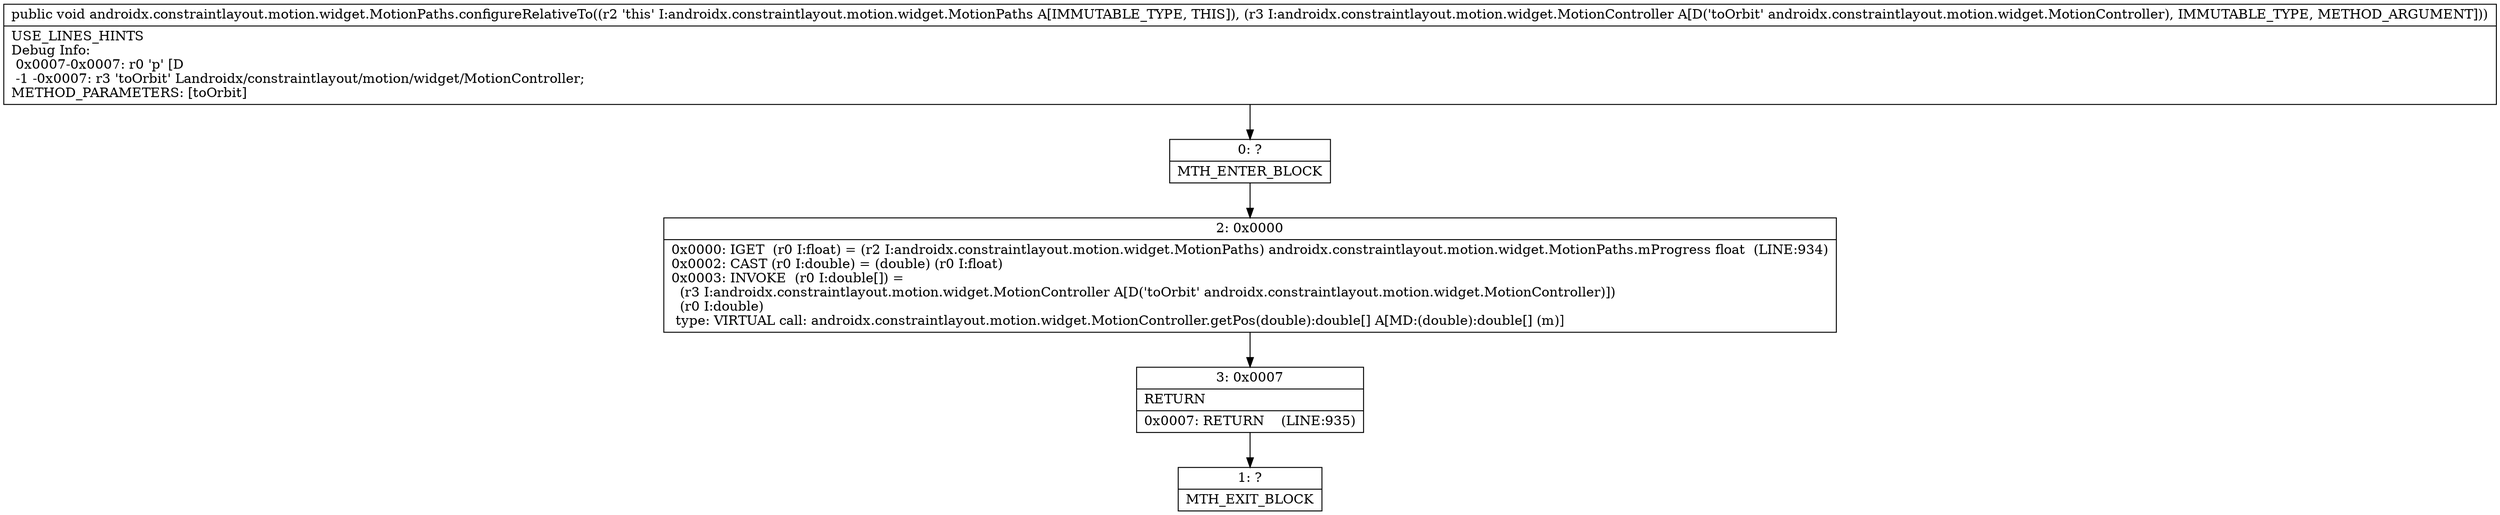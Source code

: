 digraph "CFG forandroidx.constraintlayout.motion.widget.MotionPaths.configureRelativeTo(Landroidx\/constraintlayout\/motion\/widget\/MotionController;)V" {
Node_0 [shape=record,label="{0\:\ ?|MTH_ENTER_BLOCK\l}"];
Node_2 [shape=record,label="{2\:\ 0x0000|0x0000: IGET  (r0 I:float) = (r2 I:androidx.constraintlayout.motion.widget.MotionPaths) androidx.constraintlayout.motion.widget.MotionPaths.mProgress float  (LINE:934)\l0x0002: CAST (r0 I:double) = (double) (r0 I:float) \l0x0003: INVOKE  (r0 I:double[]) = \l  (r3 I:androidx.constraintlayout.motion.widget.MotionController A[D('toOrbit' androidx.constraintlayout.motion.widget.MotionController)])\l  (r0 I:double)\l type: VIRTUAL call: androidx.constraintlayout.motion.widget.MotionController.getPos(double):double[] A[MD:(double):double[] (m)]\l}"];
Node_3 [shape=record,label="{3\:\ 0x0007|RETURN\l|0x0007: RETURN    (LINE:935)\l}"];
Node_1 [shape=record,label="{1\:\ ?|MTH_EXIT_BLOCK\l}"];
MethodNode[shape=record,label="{public void androidx.constraintlayout.motion.widget.MotionPaths.configureRelativeTo((r2 'this' I:androidx.constraintlayout.motion.widget.MotionPaths A[IMMUTABLE_TYPE, THIS]), (r3 I:androidx.constraintlayout.motion.widget.MotionController A[D('toOrbit' androidx.constraintlayout.motion.widget.MotionController), IMMUTABLE_TYPE, METHOD_ARGUMENT]))  | USE_LINES_HINTS\lDebug Info:\l  0x0007\-0x0007: r0 'p' [D\l  \-1 \-0x0007: r3 'toOrbit' Landroidx\/constraintlayout\/motion\/widget\/MotionController;\lMETHOD_PARAMETERS: [toOrbit]\l}"];
MethodNode -> Node_0;Node_0 -> Node_2;
Node_2 -> Node_3;
Node_3 -> Node_1;
}


